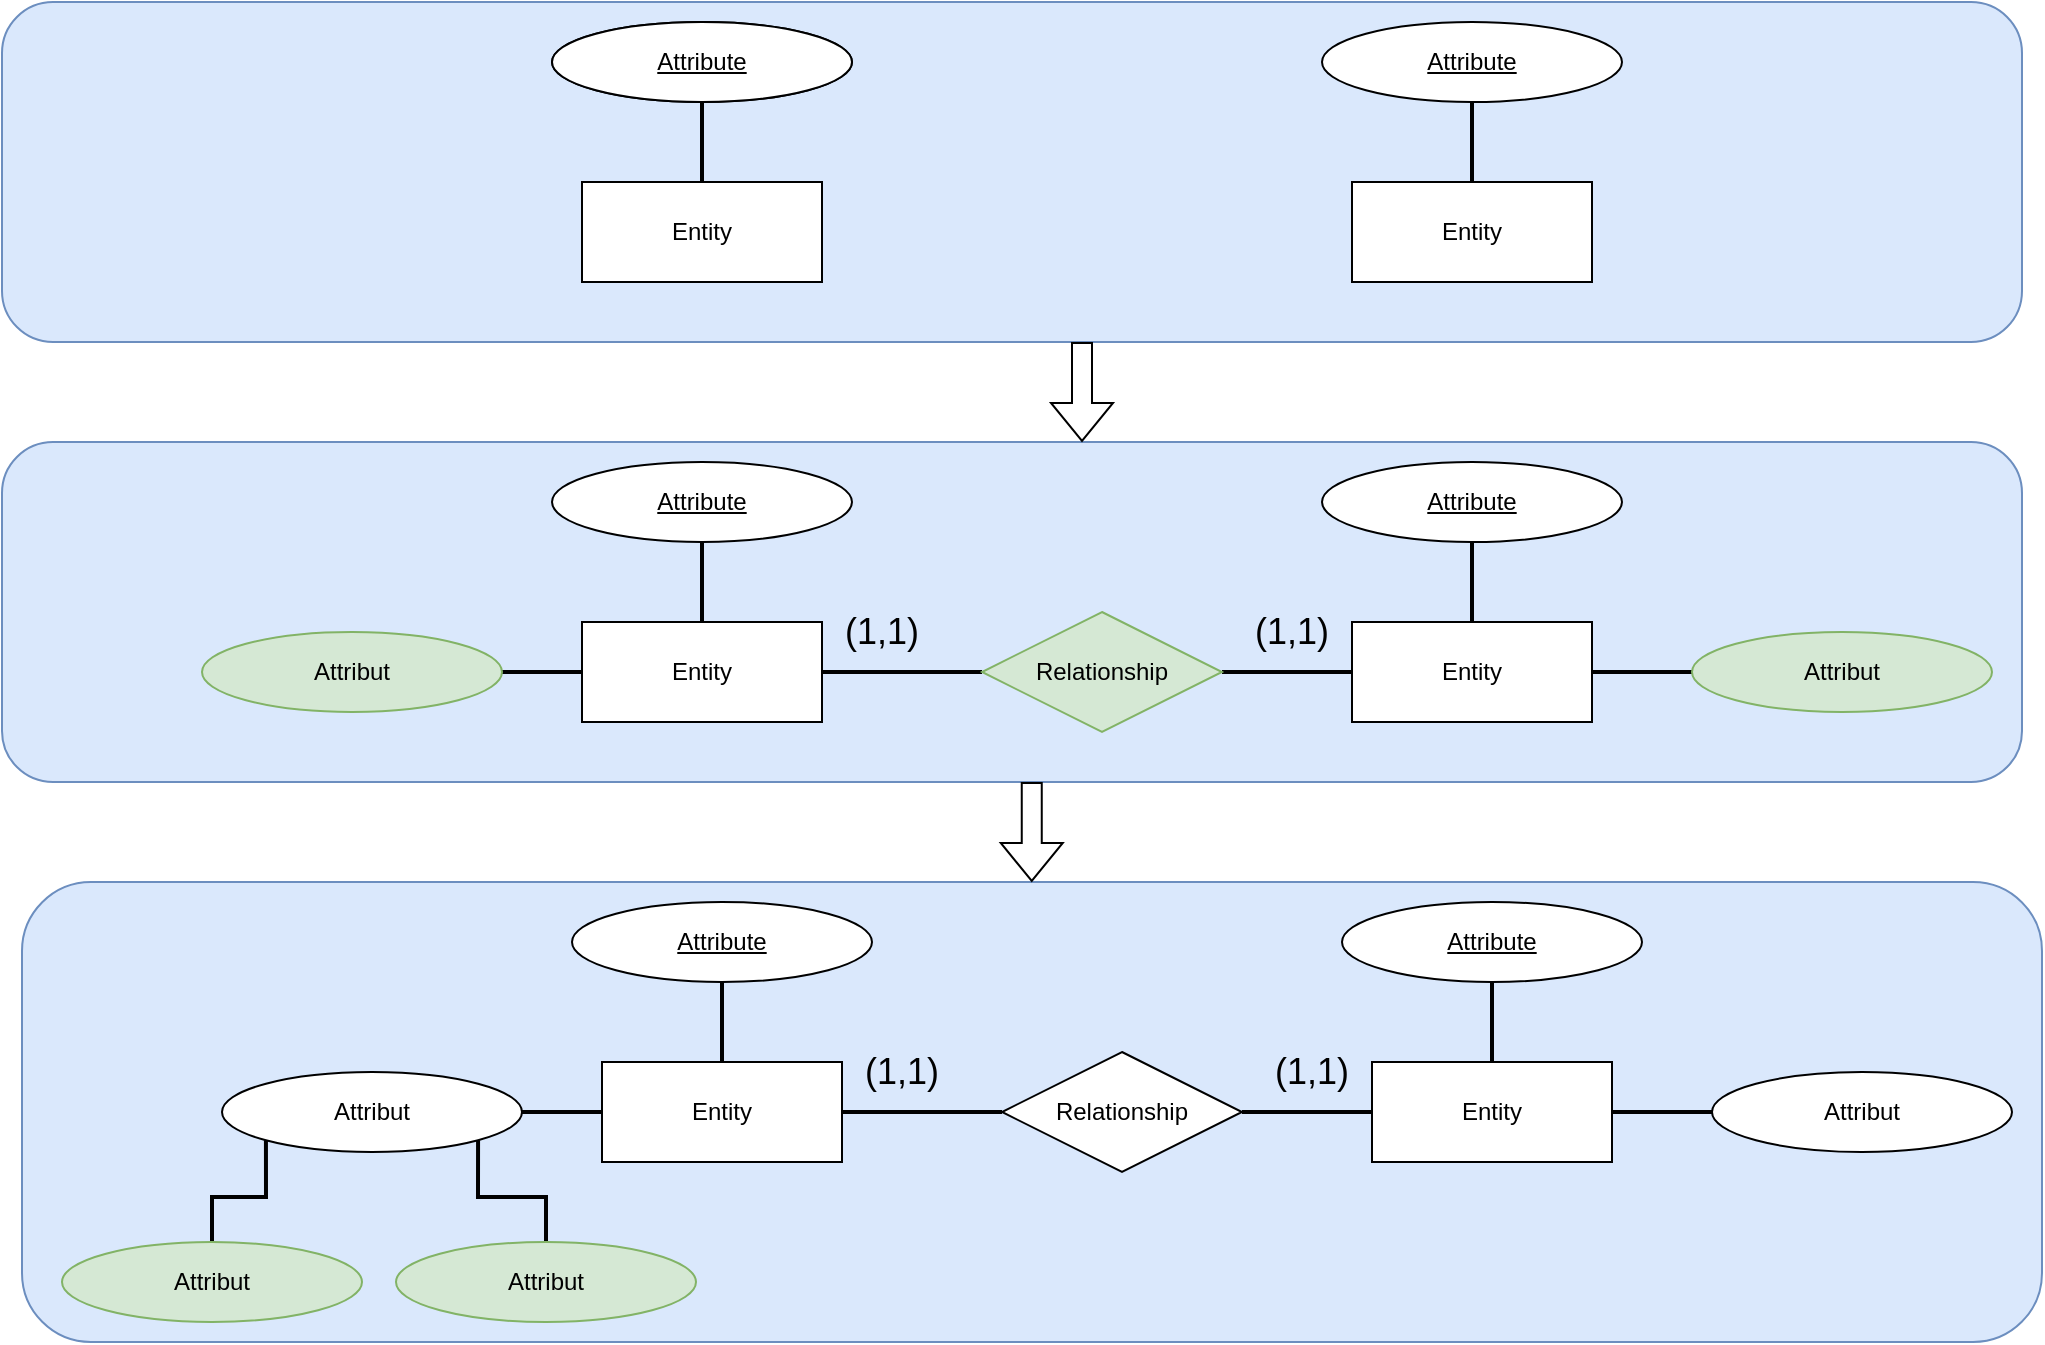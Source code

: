 <mxfile version="16.5.1" type="device"><diagram id="gnLbCevB9njxqYGREB48" name="Seite-1"><mxGraphModel dx="2370" dy="1442" grid="1" gridSize="10" guides="1" tooltips="1" connect="1" arrows="1" fold="1" page="1" pageScale="1" pageWidth="827" pageHeight="1169" math="0" shadow="0"><root><mxCell id="0"/><mxCell id="1" parent="0"/><mxCell id="cLoDI_nd6vcVPaTTrXJW-3" value="" style="rounded=1;whiteSpace=wrap;html=1;fillColor=#dae8fc;strokeColor=#6c8ebf;" vertex="1" parent="1"><mxGeometry x="480" y="90" width="1010" height="170" as="geometry"/></mxCell><mxCell id="cLoDI_nd6vcVPaTTrXJW-2" value="" style="rounded=1;whiteSpace=wrap;html=1;fillColor=#dae8fc;strokeColor=#6c8ebf;" vertex="1" parent="1"><mxGeometry x="480" y="310" width="1010" height="170" as="geometry"/></mxCell><mxCell id="cLoDI_nd6vcVPaTTrXJW-1" value="" style="rounded=1;whiteSpace=wrap;html=1;fillColor=#dae8fc;strokeColor=#6c8ebf;" vertex="1" parent="1"><mxGeometry x="490" y="530" width="1010" height="230" as="geometry"/></mxCell><mxCell id="VTVRpzOz2TNFeT1eRqer-12" value="Entity" style="whiteSpace=wrap;html=1;align=center;" parent="1" vertex="1"><mxGeometry x="770" y="180" width="120" height="50" as="geometry"/></mxCell><mxCell id="VTVRpzOz2TNFeT1eRqer-13" style="edgeStyle=orthogonalEdgeStyle;rounded=0;orthogonalLoop=1;jettySize=auto;html=1;exitX=0.5;exitY=1;exitDx=0;exitDy=0;entryX=0.5;entryY=0;entryDx=0;entryDy=0;endArrow=none;endFill=0;strokeWidth=2;" parent="1" source="VTVRpzOz2TNFeT1eRqer-36" target="VTVRpzOz2TNFeT1eRqer-12" edge="1"><mxGeometry relative="1" as="geometry"/></mxCell><mxCell id="VTVRpzOz2TNFeT1eRqer-36" value="Attribute" style="ellipse;whiteSpace=wrap;html=1;align=center;fontStyle=4;" parent="1" vertex="1"><mxGeometry x="755" y="100" width="150" height="40" as="geometry"/></mxCell><mxCell id="VTVRpzOz2TNFeT1eRqer-37" value="Entity" style="whiteSpace=wrap;html=1;align=center;" parent="1" vertex="1"><mxGeometry x="1155" y="180" width="120" height="50" as="geometry"/></mxCell><mxCell id="VTVRpzOz2TNFeT1eRqer-38" style="edgeStyle=orthogonalEdgeStyle;rounded=0;orthogonalLoop=1;jettySize=auto;html=1;exitX=0.5;exitY=1;exitDx=0;exitDy=0;entryX=0.5;entryY=0;entryDx=0;entryDy=0;endArrow=none;endFill=0;strokeWidth=2;" parent="1" source="VTVRpzOz2TNFeT1eRqer-45" target="VTVRpzOz2TNFeT1eRqer-37" edge="1"><mxGeometry relative="1" as="geometry"/></mxCell><mxCell id="VTVRpzOz2TNFeT1eRqer-45" value="Attribute" style="ellipse;whiteSpace=wrap;html=1;align=center;fontStyle=4;" parent="1" vertex="1"><mxGeometry x="1140" y="100" width="150" height="40" as="geometry"/></mxCell><mxCell id="VTVRpzOz2TNFeT1eRqer-49" style="edgeStyle=orthogonalEdgeStyle;rounded=0;orthogonalLoop=1;jettySize=auto;html=1;entryX=0;entryY=0.5;entryDx=0;entryDy=0;endArrow=none;endFill=0;strokeWidth=2;" parent="1" source="VTVRpzOz2TNFeT1eRqer-50" target="VTVRpzOz2TNFeT1eRqer-65" edge="1"><mxGeometry relative="1" as="geometry"/></mxCell><mxCell id="VTVRpzOz2TNFeT1eRqer-50" value="Entity" style="whiteSpace=wrap;html=1;align=center;" parent="1" vertex="1"><mxGeometry x="770" y="400" width="120" height="50" as="geometry"/></mxCell><mxCell id="VTVRpzOz2TNFeT1eRqer-51" style="edgeStyle=orthogonalEdgeStyle;rounded=0;orthogonalLoop=1;jettySize=auto;html=1;exitX=0.5;exitY=1;exitDx=0;exitDy=0;entryX=0.5;entryY=0;entryDx=0;entryDy=0;endArrow=none;endFill=0;strokeWidth=2;" parent="1" source="VTVRpzOz2TNFeT1eRqer-58" target="VTVRpzOz2TNFeT1eRqer-50" edge="1"><mxGeometry relative="1" as="geometry"/></mxCell><mxCell id="VTVRpzOz2TNFeT1eRqer-52" style="edgeStyle=orthogonalEdgeStyle;rounded=0;orthogonalLoop=1;jettySize=auto;html=1;exitX=1;exitY=0.5;exitDx=0;exitDy=0;entryX=0;entryY=0.5;entryDx=0;entryDy=0;endArrow=none;endFill=0;strokeWidth=2;" parent="1" source="VTVRpzOz2TNFeT1eRqer-53" target="VTVRpzOz2TNFeT1eRqer-50" edge="1"><mxGeometry relative="1" as="geometry"/></mxCell><mxCell id="VTVRpzOz2TNFeT1eRqer-53" value="Attribut" style="ellipse;whiteSpace=wrap;html=1;align=center;fillColor=#d5e8d4;strokeColor=#82b366;" parent="1" vertex="1"><mxGeometry x="580" y="405" width="150" height="40" as="geometry"/></mxCell><mxCell id="VTVRpzOz2TNFeT1eRqer-58" value="Attribute" style="ellipse;whiteSpace=wrap;html=1;align=center;fontStyle=4;" parent="1" vertex="1"><mxGeometry x="755" y="320" width="150" height="40" as="geometry"/></mxCell><mxCell id="VTVRpzOz2TNFeT1eRqer-59" value="Entity" style="whiteSpace=wrap;html=1;align=center;" parent="1" vertex="1"><mxGeometry x="1155" y="400" width="120" height="50" as="geometry"/></mxCell><mxCell id="VTVRpzOz2TNFeT1eRqer-60" style="edgeStyle=orthogonalEdgeStyle;rounded=0;orthogonalLoop=1;jettySize=auto;html=1;exitX=0.5;exitY=1;exitDx=0;exitDy=0;entryX=0.5;entryY=0;entryDx=0;entryDy=0;endArrow=none;endFill=0;strokeWidth=2;" parent="1" source="VTVRpzOz2TNFeT1eRqer-63" target="VTVRpzOz2TNFeT1eRqer-59" edge="1"><mxGeometry relative="1" as="geometry"/></mxCell><mxCell id="VTVRpzOz2TNFeT1eRqer-61" style="edgeStyle=orthogonalEdgeStyle;rounded=0;orthogonalLoop=1;jettySize=auto;html=1;exitX=0;exitY=0.5;exitDx=0;exitDy=0;entryX=1;entryY=0.5;entryDx=0;entryDy=0;endArrow=none;endFill=0;strokeWidth=2;" parent="1" source="VTVRpzOz2TNFeT1eRqer-62" target="VTVRpzOz2TNFeT1eRqer-59" edge="1"><mxGeometry relative="1" as="geometry"/></mxCell><mxCell id="VTVRpzOz2TNFeT1eRqer-62" value="Attribut" style="ellipse;whiteSpace=wrap;html=1;align=center;fillColor=#d5e8d4;strokeColor=#82b366;" parent="1" vertex="1"><mxGeometry x="1325" y="405" width="150" height="40" as="geometry"/></mxCell><mxCell id="VTVRpzOz2TNFeT1eRqer-63" value="Attribute" style="ellipse;whiteSpace=wrap;html=1;align=center;fontStyle=4;" parent="1" vertex="1"><mxGeometry x="1140" y="320" width="150" height="40" as="geometry"/></mxCell><mxCell id="VTVRpzOz2TNFeT1eRqer-64" style="edgeStyle=orthogonalEdgeStyle;rounded=0;orthogonalLoop=1;jettySize=auto;html=1;entryX=0;entryY=0.5;entryDx=0;entryDy=0;endArrow=none;endFill=0;strokeWidth=2;" parent="1" source="VTVRpzOz2TNFeT1eRqer-65" target="VTVRpzOz2TNFeT1eRqer-59" edge="1"><mxGeometry relative="1" as="geometry"/></mxCell><mxCell id="VTVRpzOz2TNFeT1eRqer-65" value="Relationship" style="shape=rhombus;perimeter=rhombusPerimeter;whiteSpace=wrap;html=1;align=center;fillColor=#d5e8d4;strokeColor=#82b366;" parent="1" vertex="1"><mxGeometry x="970" y="395" width="120" height="60" as="geometry"/></mxCell><mxCell id="VTVRpzOz2TNFeT1eRqer-66" style="edgeStyle=orthogonalEdgeStyle;rounded=0;orthogonalLoop=1;jettySize=auto;html=1;entryX=0;entryY=0.5;entryDx=0;entryDy=0;endArrow=none;endFill=0;strokeWidth=2;" parent="1" source="VTVRpzOz2TNFeT1eRqer-67" target="VTVRpzOz2TNFeT1eRqer-82" edge="1"><mxGeometry relative="1" as="geometry"/></mxCell><mxCell id="VTVRpzOz2TNFeT1eRqer-67" value="Entity" style="whiteSpace=wrap;html=1;align=center;" parent="1" vertex="1"><mxGeometry x="780" y="620" width="120" height="50" as="geometry"/></mxCell><mxCell id="VTVRpzOz2TNFeT1eRqer-68" style="edgeStyle=orthogonalEdgeStyle;rounded=0;orthogonalLoop=1;jettySize=auto;html=1;exitX=0.5;exitY=1;exitDx=0;exitDy=0;entryX=0.5;entryY=0;entryDx=0;entryDy=0;endArrow=none;endFill=0;strokeWidth=2;" parent="1" source="VTVRpzOz2TNFeT1eRqer-75" target="VTVRpzOz2TNFeT1eRqer-67" edge="1"><mxGeometry relative="1" as="geometry"/></mxCell><mxCell id="VTVRpzOz2TNFeT1eRqer-69" style="edgeStyle=orthogonalEdgeStyle;rounded=0;orthogonalLoop=1;jettySize=auto;html=1;exitX=1;exitY=0.5;exitDx=0;exitDy=0;entryX=0;entryY=0.5;entryDx=0;entryDy=0;endArrow=none;endFill=0;strokeWidth=2;" parent="1" source="VTVRpzOz2TNFeT1eRqer-70" target="VTVRpzOz2TNFeT1eRqer-67" edge="1"><mxGeometry relative="1" as="geometry"/></mxCell><mxCell id="VTVRpzOz2TNFeT1eRqer-70" value="Attribut" style="ellipse;whiteSpace=wrap;html=1;align=center;" parent="1" vertex="1"><mxGeometry x="590" y="625" width="150" height="40" as="geometry"/></mxCell><mxCell id="VTVRpzOz2TNFeT1eRqer-71" style="edgeStyle=orthogonalEdgeStyle;rounded=0;orthogonalLoop=1;jettySize=auto;html=1;entryX=0;entryY=1;entryDx=0;entryDy=0;endArrow=none;endFill=0;strokeWidth=2;" parent="1" source="VTVRpzOz2TNFeT1eRqer-72" target="VTVRpzOz2TNFeT1eRqer-70" edge="1"><mxGeometry relative="1" as="geometry"/></mxCell><mxCell id="VTVRpzOz2TNFeT1eRqer-72" value="Attribut" style="ellipse;whiteSpace=wrap;html=1;align=center;fillColor=#d5e8d4;strokeColor=#82b366;" parent="1" vertex="1"><mxGeometry x="510" y="710" width="150" height="40" as="geometry"/></mxCell><mxCell id="VTVRpzOz2TNFeT1eRqer-73" style="edgeStyle=orthogonalEdgeStyle;rounded=0;orthogonalLoop=1;jettySize=auto;html=1;exitX=0.5;exitY=0;exitDx=0;exitDy=0;entryX=1;entryY=1;entryDx=0;entryDy=0;endArrow=none;endFill=0;strokeWidth=2;" parent="1" source="VTVRpzOz2TNFeT1eRqer-74" target="VTVRpzOz2TNFeT1eRqer-70" edge="1"><mxGeometry relative="1" as="geometry"/></mxCell><mxCell id="VTVRpzOz2TNFeT1eRqer-74" value="Attribut" style="ellipse;whiteSpace=wrap;html=1;align=center;fillColor=#d5e8d4;strokeColor=#82b366;" parent="1" vertex="1"><mxGeometry x="677" y="710" width="150" height="40" as="geometry"/></mxCell><mxCell id="VTVRpzOz2TNFeT1eRqer-75" value="Attribute" style="ellipse;whiteSpace=wrap;html=1;align=center;fontStyle=4;" parent="1" vertex="1"><mxGeometry x="765" y="540" width="150" height="40" as="geometry"/></mxCell><mxCell id="VTVRpzOz2TNFeT1eRqer-76" value="Entity" style="whiteSpace=wrap;html=1;align=center;" parent="1" vertex="1"><mxGeometry x="1165" y="620" width="120" height="50" as="geometry"/></mxCell><mxCell id="VTVRpzOz2TNFeT1eRqer-77" style="edgeStyle=orthogonalEdgeStyle;rounded=0;orthogonalLoop=1;jettySize=auto;html=1;exitX=0.5;exitY=1;exitDx=0;exitDy=0;entryX=0.5;entryY=0;entryDx=0;entryDy=0;endArrow=none;endFill=0;strokeWidth=2;" parent="1" source="VTVRpzOz2TNFeT1eRqer-80" target="VTVRpzOz2TNFeT1eRqer-76" edge="1"><mxGeometry relative="1" as="geometry"/></mxCell><mxCell id="VTVRpzOz2TNFeT1eRqer-78" style="edgeStyle=orthogonalEdgeStyle;rounded=0;orthogonalLoop=1;jettySize=auto;html=1;exitX=0;exitY=0.5;exitDx=0;exitDy=0;entryX=1;entryY=0.5;entryDx=0;entryDy=0;endArrow=none;endFill=0;strokeWidth=2;" parent="1" source="VTVRpzOz2TNFeT1eRqer-79" target="VTVRpzOz2TNFeT1eRqer-76" edge="1"><mxGeometry relative="1" as="geometry"/></mxCell><mxCell id="VTVRpzOz2TNFeT1eRqer-79" value="Attribut" style="ellipse;whiteSpace=wrap;html=1;align=center;" parent="1" vertex="1"><mxGeometry x="1335" y="625" width="150" height="40" as="geometry"/></mxCell><mxCell id="VTVRpzOz2TNFeT1eRqer-80" value="Attribute" style="ellipse;whiteSpace=wrap;html=1;align=center;fontStyle=4;" parent="1" vertex="1"><mxGeometry x="1150" y="540" width="150" height="40" as="geometry"/></mxCell><mxCell id="VTVRpzOz2TNFeT1eRqer-81" style="edgeStyle=orthogonalEdgeStyle;rounded=0;orthogonalLoop=1;jettySize=auto;html=1;entryX=0;entryY=0.5;entryDx=0;entryDy=0;endArrow=none;endFill=0;strokeWidth=2;" parent="1" source="VTVRpzOz2TNFeT1eRqer-82" target="VTVRpzOz2TNFeT1eRqer-76" edge="1"><mxGeometry relative="1" as="geometry"/></mxCell><mxCell id="VTVRpzOz2TNFeT1eRqer-82" value="Relationship" style="shape=rhombus;perimeter=rhombusPerimeter;whiteSpace=wrap;html=1;align=center;" parent="1" vertex="1"><mxGeometry x="980" y="615" width="120" height="60" as="geometry"/></mxCell><mxCell id="VTVRpzOz2TNFeT1eRqer-83" value="" style="shape=flexArrow;endArrow=classic;html=1;rounded=0;" parent="1" edge="1"><mxGeometry width="50" height="50" relative="1" as="geometry"><mxPoint x="1020" y="260" as="sourcePoint"/><mxPoint x="1020" y="310" as="targetPoint"/></mxGeometry></mxCell><mxCell id="VTVRpzOz2TNFeT1eRqer-87" value="Attribute" style="ellipse;whiteSpace=wrap;html=1;align=center;fontStyle=4;" parent="1" vertex="1"><mxGeometry x="755" y="100" width="150" height="40" as="geometry"/></mxCell><mxCell id="VTVRpzOz2TNFeT1eRqer-88" value="Entity" style="whiteSpace=wrap;html=1;align=center;" parent="1" vertex="1"><mxGeometry x="770" y="180" width="120" height="50" as="geometry"/></mxCell><mxCell id="VTVRpzOz2TNFeT1eRqer-89" value="(1,1)" style="text;html=1;strokeColor=none;fillColor=none;align=center;verticalAlign=middle;whiteSpace=wrap;rounded=0;fontSize=18;" parent="1" vertex="1"><mxGeometry x="890" y="390" width="60" height="30" as="geometry"/></mxCell><mxCell id="VTVRpzOz2TNFeT1eRqer-90" value="(1,1)" style="text;html=1;strokeColor=none;fillColor=none;align=center;verticalAlign=middle;whiteSpace=wrap;rounded=0;fontSize=18;" parent="1" vertex="1"><mxGeometry x="1095" y="390" width="60" height="30" as="geometry"/></mxCell><mxCell id="VTVRpzOz2TNFeT1eRqer-91" value="(1,1)" style="text;html=1;strokeColor=none;fillColor=none;align=center;verticalAlign=middle;whiteSpace=wrap;rounded=0;fontSize=18;" parent="1" vertex="1"><mxGeometry x="900" y="610" width="60" height="30" as="geometry"/></mxCell><mxCell id="VTVRpzOz2TNFeT1eRqer-92" value="(1,1)" style="text;html=1;strokeColor=none;fillColor=none;align=center;verticalAlign=middle;whiteSpace=wrap;rounded=0;fontSize=18;" parent="1" vertex="1"><mxGeometry x="1105" y="610" width="60" height="30" as="geometry"/></mxCell><mxCell id="cLoDI_nd6vcVPaTTrXJW-4" value="" style="shape=flexArrow;endArrow=classic;html=1;rounded=0;" edge="1" parent="1"><mxGeometry width="50" height="50" relative="1" as="geometry"><mxPoint x="994.88" y="480.0" as="sourcePoint"/><mxPoint x="994.88" y="530" as="targetPoint"/></mxGeometry></mxCell></root></mxGraphModel></diagram></mxfile>
